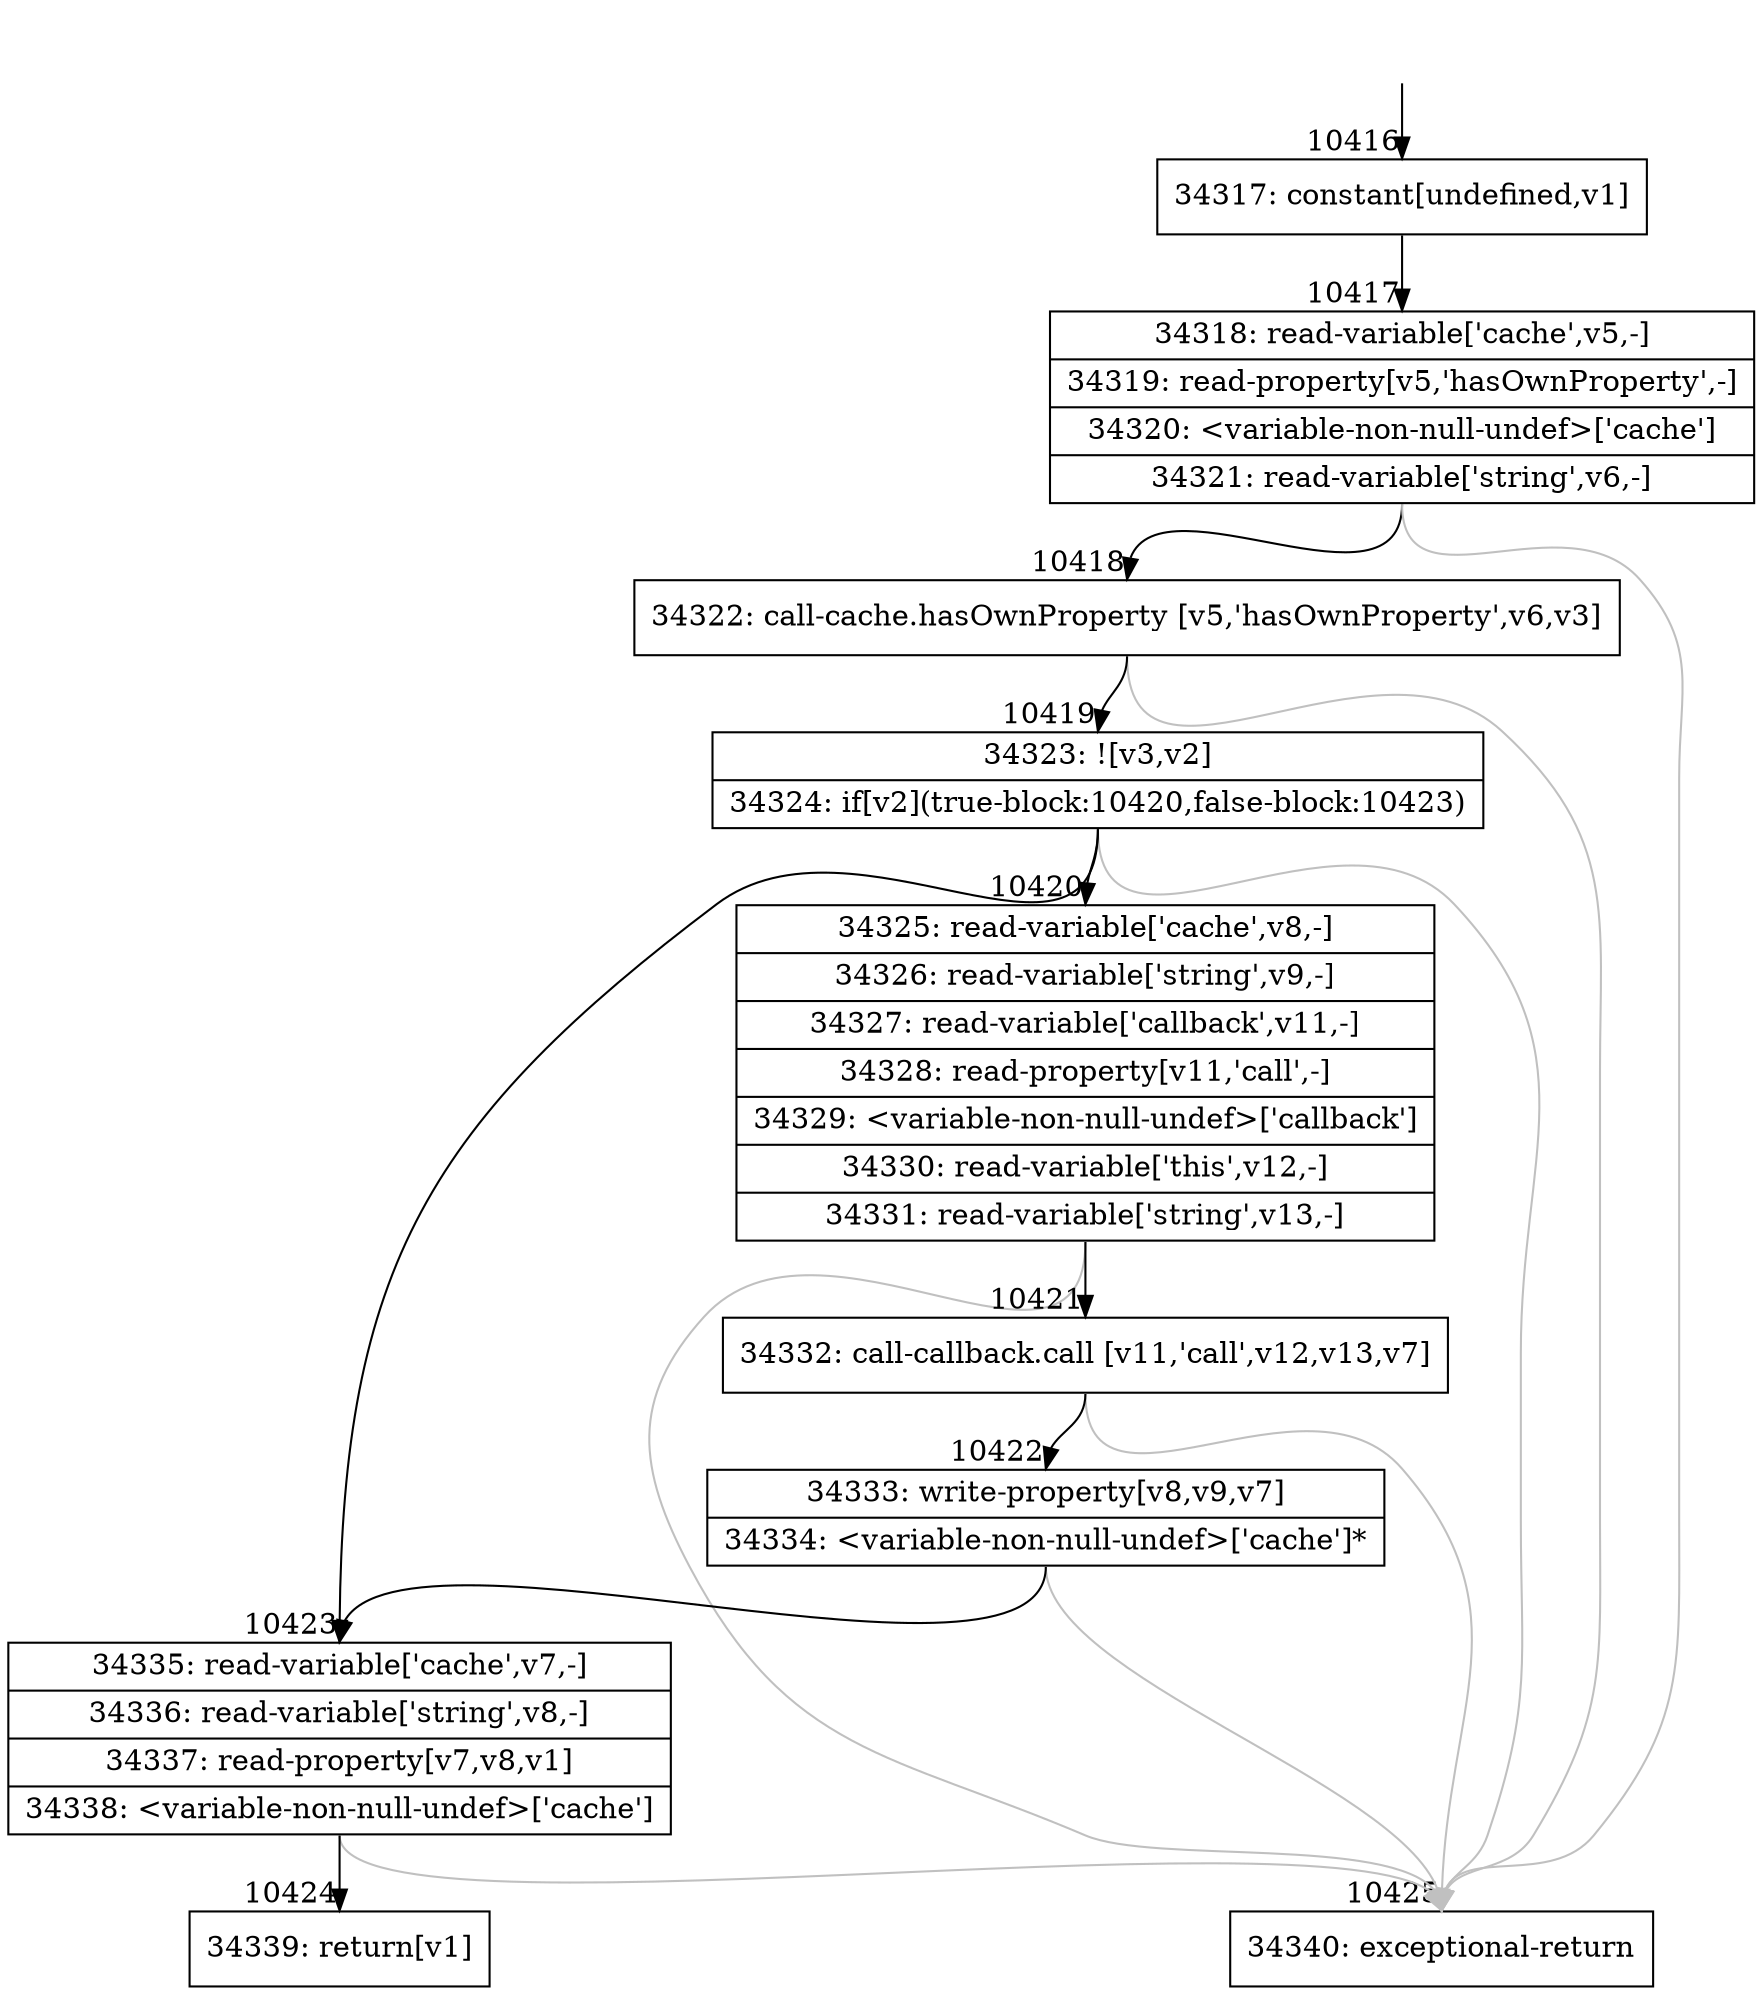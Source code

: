 digraph {
rankdir="TD"
BB_entry788[shape=none,label=""];
BB_entry788 -> BB10416 [tailport=s, headport=n, headlabel="    10416"]
BB10416 [shape=record label="{34317: constant[undefined,v1]}" ] 
BB10416 -> BB10417 [tailport=s, headport=n, headlabel="      10417"]
BB10417 [shape=record label="{34318: read-variable['cache',v5,-]|34319: read-property[v5,'hasOwnProperty',-]|34320: \<variable-non-null-undef\>['cache']|34321: read-variable['string',v6,-]}" ] 
BB10417 -> BB10418 [tailport=s, headport=n, headlabel="      10418"]
BB10417 -> BB10425 [tailport=s, headport=n, color=gray, headlabel="      10425"]
BB10418 [shape=record label="{34322: call-cache.hasOwnProperty [v5,'hasOwnProperty',v6,v3]}" ] 
BB10418 -> BB10419 [tailport=s, headport=n, headlabel="      10419"]
BB10418 -> BB10425 [tailport=s, headport=n, color=gray]
BB10419 [shape=record label="{34323: ![v3,v2]|34324: if[v2](true-block:10420,false-block:10423)}" ] 
BB10419 -> BB10420 [tailport=s, headport=n, headlabel="      10420"]
BB10419 -> BB10423 [tailport=s, headport=n, headlabel="      10423"]
BB10419 -> BB10425 [tailport=s, headport=n, color=gray]
BB10420 [shape=record label="{34325: read-variable['cache',v8,-]|34326: read-variable['string',v9,-]|34327: read-variable['callback',v11,-]|34328: read-property[v11,'call',-]|34329: \<variable-non-null-undef\>['callback']|34330: read-variable['this',v12,-]|34331: read-variable['string',v13,-]}" ] 
BB10420 -> BB10421 [tailport=s, headport=n, headlabel="      10421"]
BB10420 -> BB10425 [tailport=s, headport=n, color=gray]
BB10421 [shape=record label="{34332: call-callback.call [v11,'call',v12,v13,v7]}" ] 
BB10421 -> BB10422 [tailport=s, headport=n, headlabel="      10422"]
BB10421 -> BB10425 [tailport=s, headport=n, color=gray]
BB10422 [shape=record label="{34333: write-property[v8,v9,v7]|34334: \<variable-non-null-undef\>['cache']*}" ] 
BB10422 -> BB10423 [tailport=s, headport=n]
BB10422 -> BB10425 [tailport=s, headport=n, color=gray]
BB10423 [shape=record label="{34335: read-variable['cache',v7,-]|34336: read-variable['string',v8,-]|34337: read-property[v7,v8,v1]|34338: \<variable-non-null-undef\>['cache']}" ] 
BB10423 -> BB10424 [tailport=s, headport=n, headlabel="      10424"]
BB10423 -> BB10425 [tailport=s, headport=n, color=gray]
BB10424 [shape=record label="{34339: return[v1]}" ] 
BB10425 [shape=record label="{34340: exceptional-return}" ] 
//#$~ 18774
}
